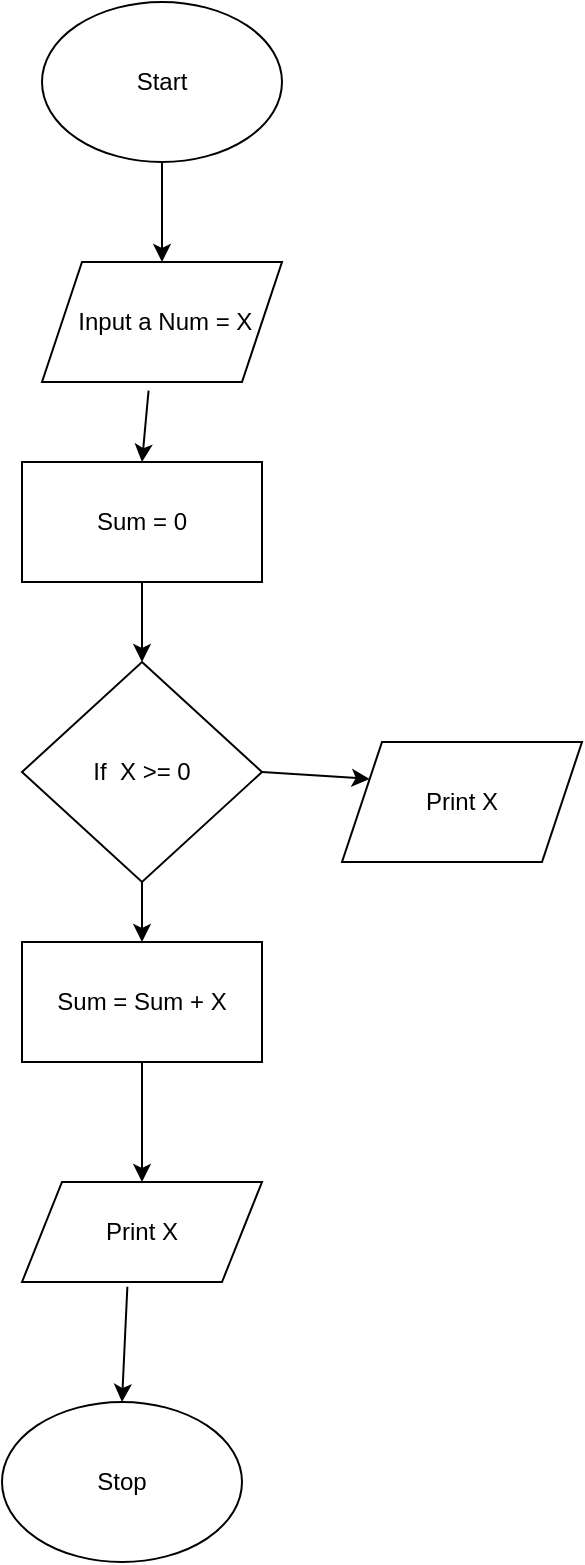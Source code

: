 <mxfile version="21.6.8" type="github">
  <diagram name="Page-1" id="pWZn_92H6ISM96yGVtg0">
    <mxGraphModel dx="520" dy="462" grid="1" gridSize="10" guides="1" tooltips="1" connect="1" arrows="1" fold="1" page="1" pageScale="1" pageWidth="850" pageHeight="1100" math="0" shadow="0">
      <root>
        <mxCell id="0" />
        <mxCell id="1" parent="0" />
        <mxCell id="YRPiJj2CrTLpREuy6zJo-1" value="Start" style="ellipse;whiteSpace=wrap;html=1;" vertex="1" parent="1">
          <mxGeometry x="200" y="40" width="120" height="80" as="geometry" />
        </mxCell>
        <mxCell id="YRPiJj2CrTLpREuy6zJo-2" value="" style="endArrow=classic;html=1;rounded=0;exitX=0.5;exitY=1;exitDx=0;exitDy=0;entryX=0.5;entryY=0;entryDx=0;entryDy=0;" edge="1" parent="1" source="YRPiJj2CrTLpREuy6zJo-1" target="YRPiJj2CrTLpREuy6zJo-3">
          <mxGeometry width="50" height="50" relative="1" as="geometry">
            <mxPoint x="260" y="200" as="sourcePoint" />
            <mxPoint x="260" y="160" as="targetPoint" />
          </mxGeometry>
        </mxCell>
        <mxCell id="YRPiJj2CrTLpREuy6zJo-3" value="&amp;nbsp;Input a Num = X" style="shape=parallelogram;perimeter=parallelogramPerimeter;whiteSpace=wrap;html=1;fixedSize=1;" vertex="1" parent="1">
          <mxGeometry x="200" y="170" width="120" height="60" as="geometry" />
        </mxCell>
        <mxCell id="YRPiJj2CrTLpREuy6zJo-4" value="" style="endArrow=classic;html=1;rounded=0;exitX=0.444;exitY=1.072;exitDx=0;exitDy=0;exitPerimeter=0;entryX=0.5;entryY=0;entryDx=0;entryDy=0;" edge="1" parent="1" source="YRPiJj2CrTLpREuy6zJo-3" target="YRPiJj2CrTLpREuy6zJo-5">
          <mxGeometry width="50" height="50" relative="1" as="geometry">
            <mxPoint x="230" y="320" as="sourcePoint" />
            <mxPoint x="253" y="290" as="targetPoint" />
          </mxGeometry>
        </mxCell>
        <mxCell id="YRPiJj2CrTLpREuy6zJo-5" value="Sum = 0" style="rounded=0;whiteSpace=wrap;html=1;" vertex="1" parent="1">
          <mxGeometry x="190" y="270" width="120" height="60" as="geometry" />
        </mxCell>
        <mxCell id="YRPiJj2CrTLpREuy6zJo-6" value="If&amp;nbsp; X &amp;gt;= 0" style="rhombus;whiteSpace=wrap;html=1;" vertex="1" parent="1">
          <mxGeometry x="190" y="370" width="120" height="110" as="geometry" />
        </mxCell>
        <mxCell id="YRPiJj2CrTLpREuy6zJo-7" value="" style="endArrow=classic;html=1;rounded=0;exitX=0.5;exitY=1;exitDx=0;exitDy=0;entryX=0.5;entryY=0;entryDx=0;entryDy=0;" edge="1" parent="1" source="YRPiJj2CrTLpREuy6zJo-5" target="YRPiJj2CrTLpREuy6zJo-6">
          <mxGeometry width="50" height="50" relative="1" as="geometry">
            <mxPoint x="140" y="270" as="sourcePoint" />
            <mxPoint x="190" y="220" as="targetPoint" />
          </mxGeometry>
        </mxCell>
        <mxCell id="YRPiJj2CrTLpREuy6zJo-8" value="" style="endArrow=classic;html=1;rounded=0;exitX=1;exitY=0.5;exitDx=0;exitDy=0;entryX=0;entryY=0.25;entryDx=0;entryDy=0;" edge="1" parent="1" source="YRPiJj2CrTLpREuy6zJo-6" target="YRPiJj2CrTLpREuy6zJo-9">
          <mxGeometry width="50" height="50" relative="1" as="geometry">
            <mxPoint x="220" y="270" as="sourcePoint" />
            <mxPoint x="400" y="430" as="targetPoint" />
          </mxGeometry>
        </mxCell>
        <mxCell id="YRPiJj2CrTLpREuy6zJo-9" value="Print X" style="shape=parallelogram;perimeter=parallelogramPerimeter;whiteSpace=wrap;html=1;fixedSize=1;" vertex="1" parent="1">
          <mxGeometry x="350" y="410" width="120" height="60" as="geometry" />
        </mxCell>
        <mxCell id="YRPiJj2CrTLpREuy6zJo-10" value="" style="endArrow=classic;html=1;rounded=0;exitX=0.5;exitY=1;exitDx=0;exitDy=0;" edge="1" parent="1" source="YRPiJj2CrTLpREuy6zJo-6" target="YRPiJj2CrTLpREuy6zJo-11">
          <mxGeometry width="50" height="50" relative="1" as="geometry">
            <mxPoint x="220" y="590" as="sourcePoint" />
            <mxPoint x="250" y="540" as="targetPoint" />
          </mxGeometry>
        </mxCell>
        <mxCell id="YRPiJj2CrTLpREuy6zJo-11" value="Sum = Sum + X" style="rounded=0;whiteSpace=wrap;html=1;" vertex="1" parent="1">
          <mxGeometry x="190" y="510" width="120" height="60" as="geometry" />
        </mxCell>
        <mxCell id="YRPiJj2CrTLpREuy6zJo-12" value="" style="endArrow=classic;html=1;rounded=0;exitX=0.5;exitY=1;exitDx=0;exitDy=0;" edge="1" parent="1" source="YRPiJj2CrTLpREuy6zJo-11" target="YRPiJj2CrTLpREuy6zJo-13">
          <mxGeometry width="50" height="50" relative="1" as="geometry">
            <mxPoint x="220" y="590" as="sourcePoint" />
            <mxPoint x="250" y="620" as="targetPoint" />
          </mxGeometry>
        </mxCell>
        <mxCell id="YRPiJj2CrTLpREuy6zJo-13" value="Print X" style="shape=parallelogram;perimeter=parallelogramPerimeter;whiteSpace=wrap;html=1;fixedSize=1;" vertex="1" parent="1">
          <mxGeometry x="190" y="630" width="120" height="50" as="geometry" />
        </mxCell>
        <mxCell id="YRPiJj2CrTLpREuy6zJo-14" value="" style="endArrow=classic;html=1;rounded=0;exitX=0.439;exitY=1.047;exitDx=0;exitDy=0;exitPerimeter=0;entryX=0.5;entryY=0;entryDx=0;entryDy=0;" edge="1" parent="1" source="YRPiJj2CrTLpREuy6zJo-13" target="YRPiJj2CrTLpREuy6zJo-15">
          <mxGeometry width="50" height="50" relative="1" as="geometry">
            <mxPoint x="220" y="590" as="sourcePoint" />
            <mxPoint x="240" y="730" as="targetPoint" />
          </mxGeometry>
        </mxCell>
        <mxCell id="YRPiJj2CrTLpREuy6zJo-15" value="Stop" style="ellipse;whiteSpace=wrap;html=1;" vertex="1" parent="1">
          <mxGeometry x="180" y="740" width="120" height="80" as="geometry" />
        </mxCell>
      </root>
    </mxGraphModel>
  </diagram>
</mxfile>

